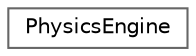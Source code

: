 digraph "Graphical Class Hierarchy"
{
 // LATEX_PDF_SIZE
  bgcolor="transparent";
  edge [fontname=Helvetica,fontsize=10,labelfontname=Helvetica,labelfontsize=10];
  node [fontname=Helvetica,fontsize=10,shape=box,height=0.2,width=0.4];
  rankdir="LR";
  Node0 [id="Node000000",label="PhysicsEngine",height=0.2,width=0.4,color="grey40", fillcolor="white", style="filled",URL="$class_physics_engine.html",tooltip="Represents a physics engine for simulating physical forces and collisions."];
}

